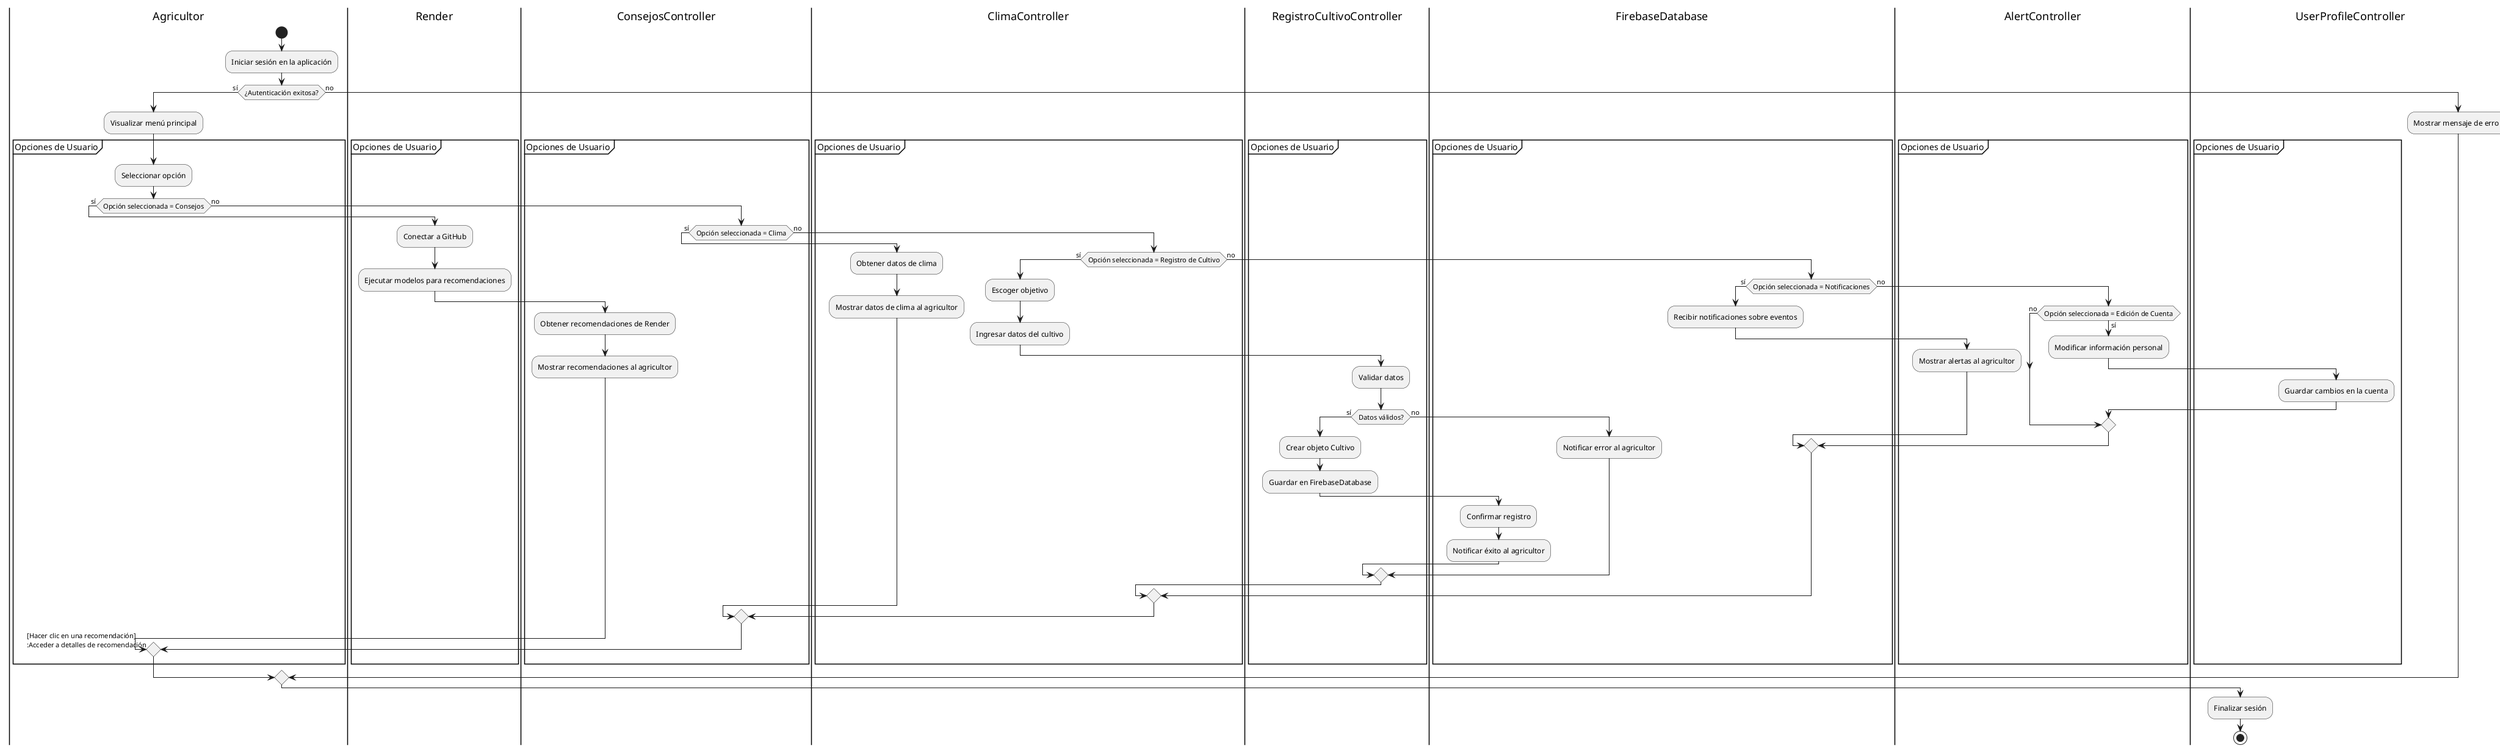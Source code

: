 @startuml
|Agricultor|
start

:Iniciar sesión en la aplicación;

if (¿Autenticación exitosa?) then (sí)
    :Visualizar menú principal;

    partition "Opciones de Usuario" {
        :Seleccionar opción;

        if (Opción seleccionada = Consejos) then (sí)
            |Render|
            :Conectar a GitHub;
            :Ejecutar modelos para recomendaciones;
            |ConsejosController|
            :Obtener recomendaciones de Render;
            :Mostrar recomendaciones al agricultor;
            -> [Hacer clic en una recomendación]
            :Acceder a detalles de recomendación;
        else (no)
            if (Opción seleccionada = Clima) then (sí)
                |ClimaController|
                :Obtener datos de clima;
                :Mostrar datos de clima al agricultor;
            else (no)

                if (Opción seleccionada = Registro de Cultivo) then (sí)
                    :Escoger objetivo;
                    :Ingresar datos del cultivo;
                    |RegistroCultivoController|
                    :Validar datos;
                    if (Datos válidos?) then (sí)
                        :Crear objeto Cultivo;
                        :Guardar en FirebaseDatabase;
                        |FirebaseDatabase|
                        :Confirmar registro;
                        :Notificar éxito al agricultor;
                    else (no)
                        :Notificar error al agricultor;
                    endif

                else (no)

                    if (Opción seleccionada = Notificaciones) then (sí)
                        :Recibir notificaciones sobre eventos;
                        |AlertController|
                        :Mostrar alertas al agricultor;
                    else (no)

                    if (Opción seleccionada = Edición de Cuenta) then (sí)
                        :Modificar información personal;
                        |UserProfileController|
                        :Guardar cambios en la cuenta;
                    else (no)

                    endif
                    endif
            endif
        endif
    endif

    }
else (no)
    :Mostrar mensaje de error;
endif

:Finalizar sesión;
stop
@enduml

